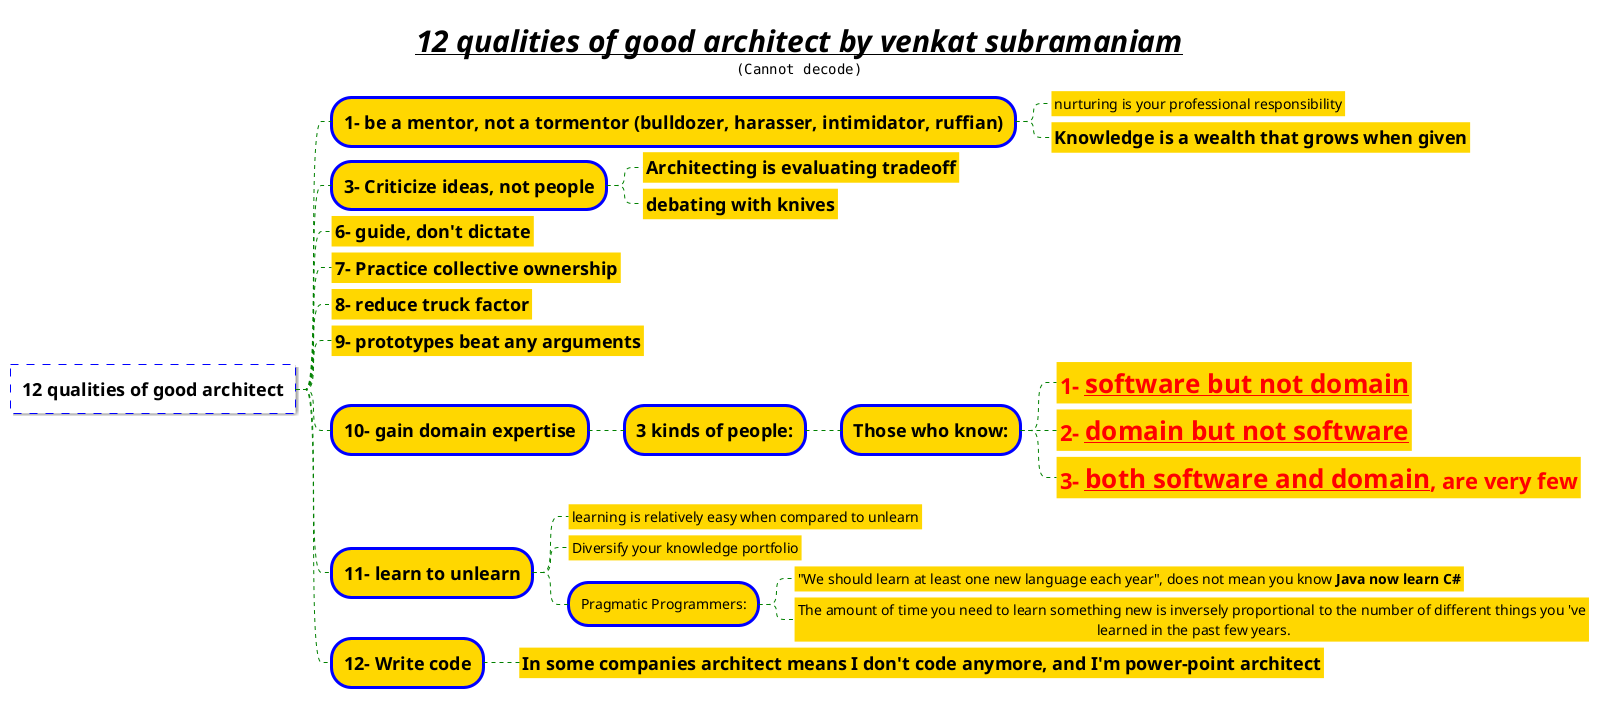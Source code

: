 @startmindmap
<style>
node {
    Padding 12
    Margin 3
    HorizontalAlignment center
    LineColor blue
    LineThickness 3.0
    BackgroundColor gold
    RoundCorner 40
    MaximumWidth 1000
}

rootNode {
    LineStyle 8.0;3.0
    LineColor red
    BackgroundColor white
    LineThickness 1.0
    RoundCorner 0
    Shadowing 1.0
}

leafNode {
    LineColor gold
    RoundCorner 0
    Padding 3
}

arrow {
    LineStyle 4
    LineThickness 1.0
    LineColor green
}
</style>

title =//__**12 qualities of good architect by venkat subramaniam**__//\n<img:images/img_1.png>

* =12 qualities of good architect
** =1- be a mentor, not a tormentor (bulldozer, harasser, intimidator, ruffian)
***  nurturing is your professional responsibility
*** = Knowledge is a wealth that grows when given
** =3- Criticize ideas, not people
*** = Architecting is evaluating tradeoff
*** = debating with knives
** =6- guide, don't dictate
** =7- Practice collective ownership
** =8- reduce truck factor
** =9- prototypes beat any arguments
** =10- gain domain expertise
*** = 3 kinds of people:
**** = Those who know:
***** =<color #red>1- __software but not domain__
***** =<color #red>2- __domain but not software__
***** =<color #red>3- __both software and domain__, are very few
** =11- learn to unlearn
*** learning is relatively easy when compared to unlearn
*** Diversify your knowledge portfolio
*** Pragmatic Programmers:
**** "We should learn at least one new language each year", does not mean you know **Java now learn C#**
**** The amount of time you need to learn something new is inversely proportional to the number of different things you 've\n learned in the past few years.
** =12- Write code
*** = In some companies architect means I don't code anymore, and I'm power-point architect


@endmindmap

